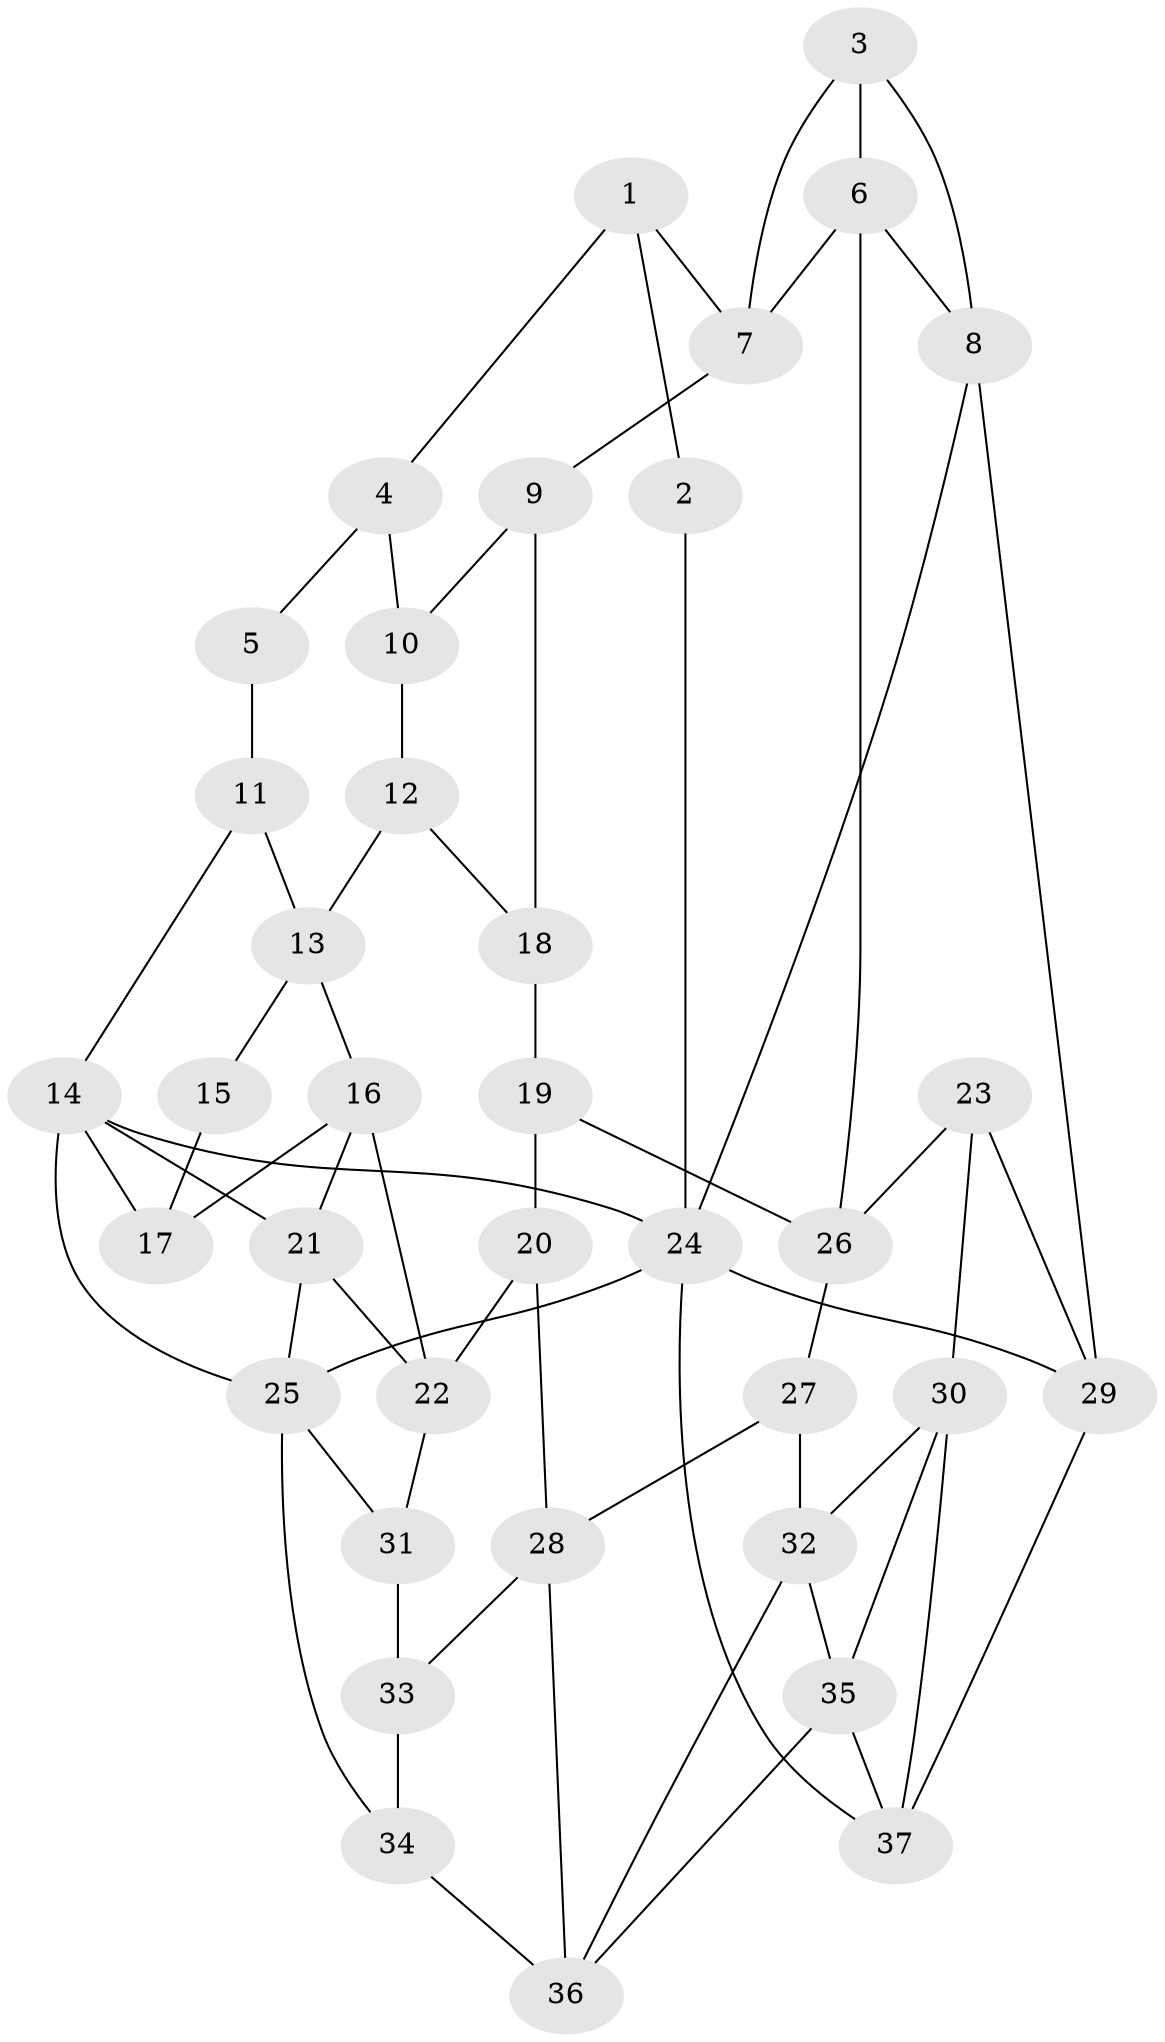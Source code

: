// original degree distribution, {3: 0.02702702702702703, 4: 0.2702702702702703, 5: 0.4594594594594595, 6: 0.24324324324324326}
// Generated by graph-tools (version 1.1) at 2025/03/03/09/25 03:03:27]
// undirected, 37 vertices, 65 edges
graph export_dot {
graph [start="1"]
  node [color=gray90,style=filled];
  1;
  2;
  3;
  4;
  5;
  6;
  7;
  8;
  9;
  10;
  11;
  12;
  13;
  14;
  15;
  16;
  17;
  18;
  19;
  20;
  21;
  22;
  23;
  24;
  25;
  26;
  27;
  28;
  29;
  30;
  31;
  32;
  33;
  34;
  35;
  36;
  37;
  1 -- 2 [weight=1.0];
  1 -- 4 [weight=1.0];
  1 -- 7 [weight=1.0];
  2 -- 24 [weight=1.0];
  3 -- 6 [weight=1.0];
  3 -- 7 [weight=1.0];
  3 -- 8 [weight=1.0];
  4 -- 5 [weight=1.0];
  4 -- 10 [weight=2.0];
  5 -- 11 [weight=2.0];
  6 -- 7 [weight=1.0];
  6 -- 8 [weight=1.0];
  6 -- 26 [weight=1.0];
  7 -- 9 [weight=1.0];
  8 -- 24 [weight=1.0];
  8 -- 29 [weight=1.0];
  9 -- 10 [weight=1.0];
  9 -- 18 [weight=1.0];
  10 -- 12 [weight=1.0];
  11 -- 13 [weight=1.0];
  11 -- 14 [weight=1.0];
  12 -- 13 [weight=1.0];
  12 -- 18 [weight=1.0];
  13 -- 15 [weight=1.0];
  13 -- 16 [weight=1.0];
  14 -- 17 [weight=1.0];
  14 -- 21 [weight=1.0];
  14 -- 24 [weight=1.0];
  14 -- 25 [weight=1.0];
  15 -- 17 [weight=2.0];
  16 -- 17 [weight=1.0];
  16 -- 21 [weight=1.0];
  16 -- 22 [weight=1.0];
  18 -- 19 [weight=2.0];
  19 -- 20 [weight=1.0];
  19 -- 26 [weight=1.0];
  20 -- 22 [weight=1.0];
  20 -- 28 [weight=1.0];
  21 -- 22 [weight=1.0];
  21 -- 25 [weight=1.0];
  22 -- 31 [weight=1.0];
  23 -- 26 [weight=1.0];
  23 -- 29 [weight=1.0];
  23 -- 30 [weight=1.0];
  24 -- 25 [weight=1.0];
  24 -- 29 [weight=1.0];
  24 -- 37 [weight=1.0];
  25 -- 31 [weight=1.0];
  25 -- 34 [weight=1.0];
  26 -- 27 [weight=1.0];
  27 -- 28 [weight=1.0];
  27 -- 32 [weight=1.0];
  28 -- 33 [weight=1.0];
  28 -- 36 [weight=1.0];
  29 -- 37 [weight=1.0];
  30 -- 32 [weight=1.0];
  30 -- 35 [weight=1.0];
  30 -- 37 [weight=1.0];
  31 -- 33 [weight=2.0];
  32 -- 35 [weight=1.0];
  32 -- 36 [weight=1.0];
  33 -- 34 [weight=1.0];
  34 -- 36 [weight=1.0];
  35 -- 36 [weight=1.0];
  35 -- 37 [weight=1.0];
}
